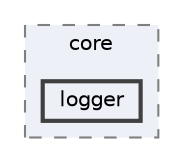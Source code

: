 digraph "repository/core/src/main/java/com/sterlite/cal/core/logger"
{
 // LATEX_PDF_SIZE
  bgcolor="transparent";
  edge [fontname=Helvetica,fontsize=10,labelfontname=Helvetica,labelfontsize=10];
  node [fontname=Helvetica,fontsize=10,shape=box,height=0.2,width=0.4];
  compound=true
  subgraph clusterdir_19a50f283f24be7becf142e5daea9b99 {
    graph [ bgcolor="#edf0f7", pencolor="grey50", label="core", fontname=Helvetica,fontsize=10 style="filled,dashed", URL="dir_19a50f283f24be7becf142e5daea9b99.html",tooltip=""]
  dir_3ad76436f32687b4b0891134c16f0477 [label="logger", fillcolor="#edf0f7", color="grey25", style="filled,bold", URL="dir_3ad76436f32687b4b0891134c16f0477.html",tooltip=""];
  }
}
